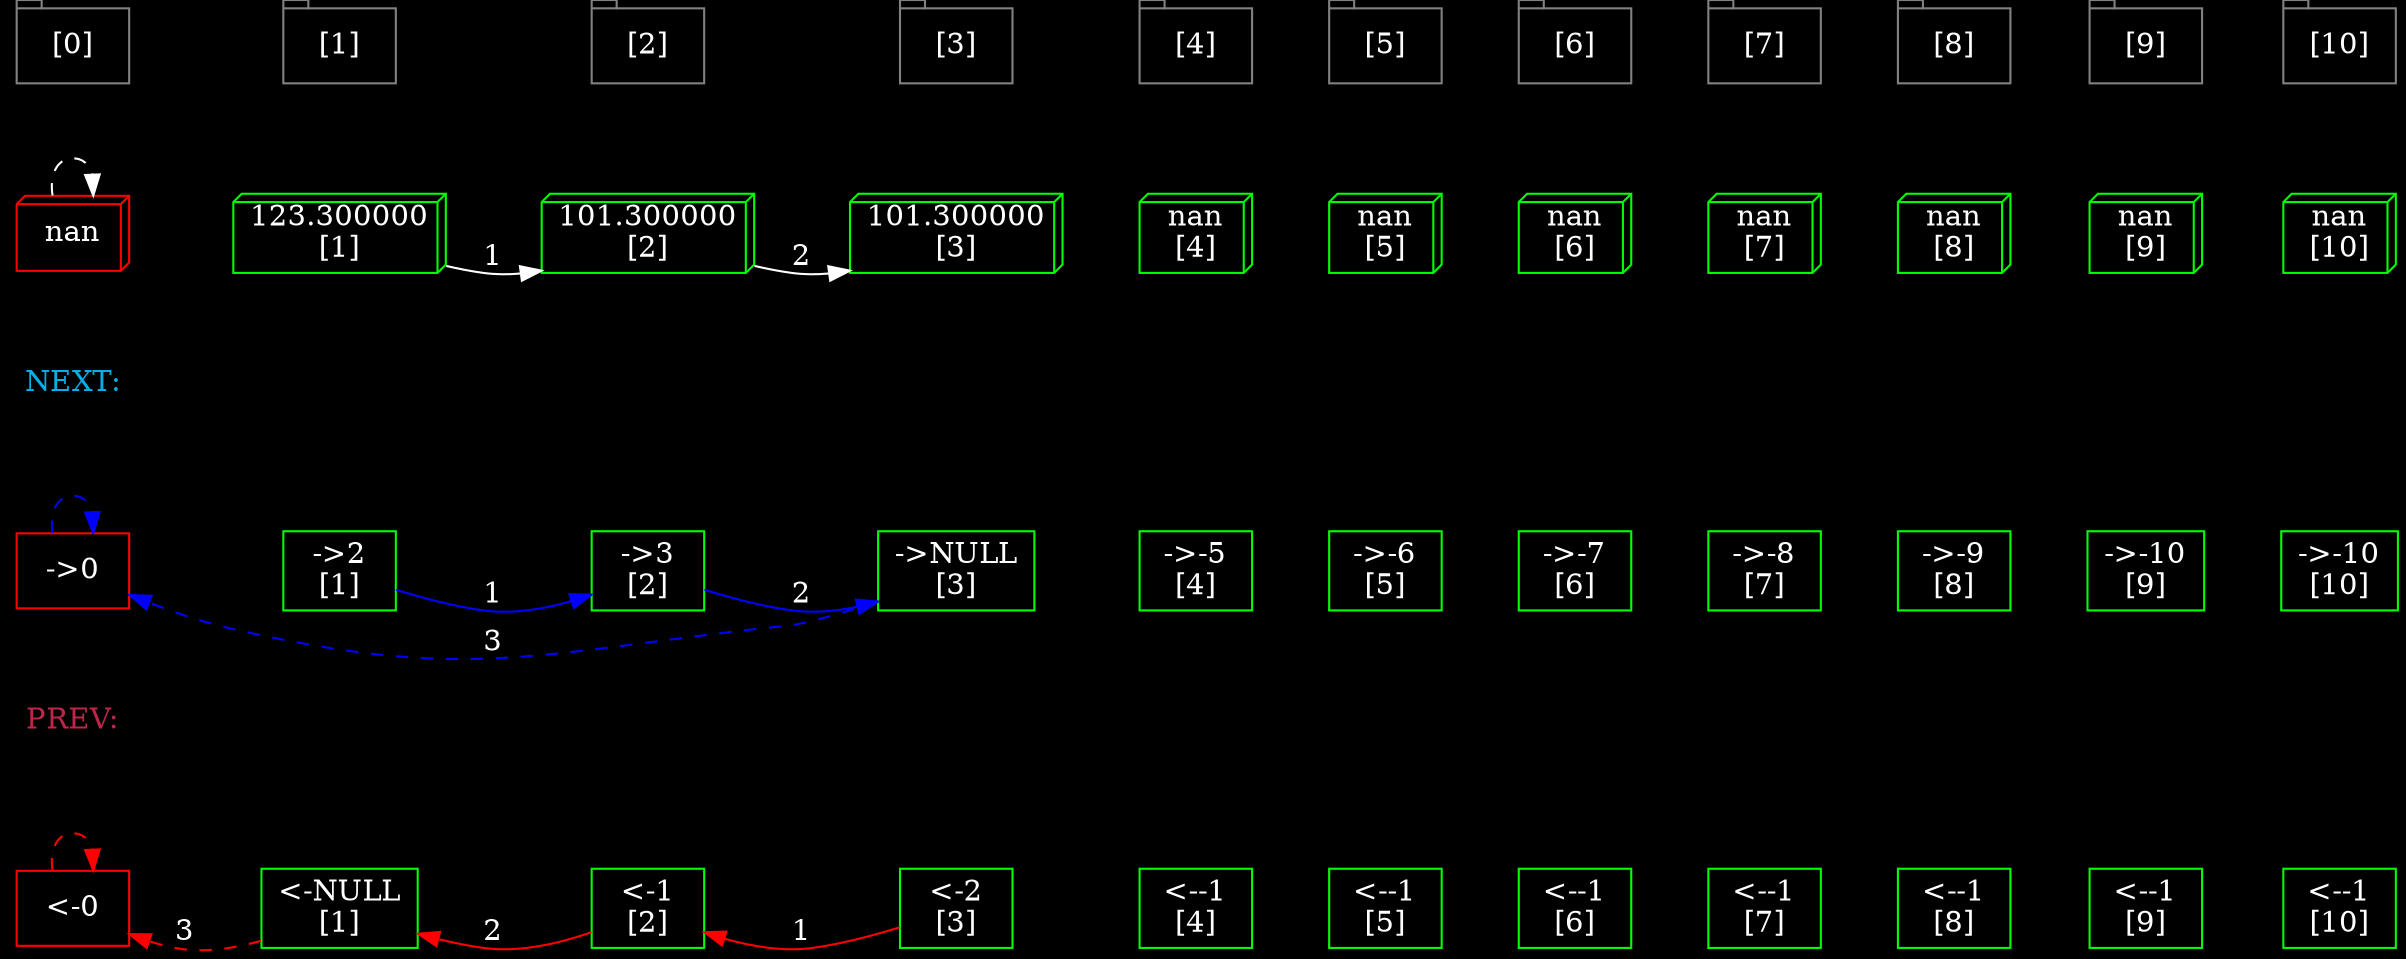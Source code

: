 digraph
{
	bgcolor="#000000";
	rankdir = LR;
	edge [style = "invis"];
	node [fontcolor = white, shape = tab, color = "#818181"];

	"[0]"->"[1]"->"[2]"->"[3]"->"[4]"->"[5]"->"[6]"->"[7]"->"[8]"->"[9]"->"[10]"->"[9]"[weight = 400];

	node [shape = "box3d", color = green];
	"[0]"->"nan";
	"nan" [color = red];
	"nan"->"123.300000
[1]"->"101.300000
[2]"->"101.300000
[3]"->"nan
[4]"->"nan
[5]"->"nan
[6]"->"nan
[7]"->"nan
[8]"->"nan
[9]"->"nan
[10]"->"nan
[10]"[weight = 400]

	{rank = same; "nan"; "[0]"}
	{rank = same; "123.300000
[1]"; "[1]"}
	{rank = same; "101.300000
[2]"; "[2]"}
	{rank = same; "101.300000
[3]"; "[3]"}
	{rank = same; "nan
[4]"; "[4]"}
	{rank = same; "nan
[5]"; "[5]"}
	{rank = same; "nan
[6]"; "[6]"}
	{rank = same; "nan
[7]"; "[7]"}
	{rank = same; "nan
[8]"; "[8]"}
	{rank = same; "nan
[9]"; "[9]"}
	{rank = same; "nan
[10]"; "[10]"}
	
	"nan"->"nan" [style = "dashed", color = white]
	"123.300000
[1]"->"101.300000
[2]" [style = "", color = white, fontcolor = white, label = "1"]
	"101.300000
[2]"->"101.300000
[3]" [style = "", color = white, fontcolor = white, label = "2"]
	
	"NEXT:" [shape=none, fontcolor = "#03afe8"];
	"nan"->"NEXT:";
	node [shape = "polygon"];
	"NEXT:"->"->0";
	"->0"[color = red];
	"->0"->"->2
[1]"->"->3
[2]"->"->NULL
[3]"->"->-5
[4]"->"->-6
[5]"->"->-7
[6]"->"->-8
[7]"->"->-9
[8]"->"->-10
[9]"->"->-10
[10]"->"->-10
[10]"[weight = 400]

	{rank = same; "NEXT:"; "[0]"}
	{rank = same; "->0"; "[0]"}
	{rank = same; "->2
[1]"; "[1]"}
	{rank = same; "->3
[2]"; "[2]"}
	{rank = same; "->NULL
[3]"; "[3]"}
	{rank = same; "->-5
[4]"; "[4]"}
	{rank = same; "->-6
[5]"; "[5]"}
	{rank = same; "->-7
[6]"; "[6]"}
	{rank = same; "->-8
[7]"; "[7]"}
	{rank = same; "->-9
[8]"; "[8]"}
	{rank = same; "->-10
[9]"; "[9]"}
	{rank = same; "->-10
[10]"; "[10]"}
	
	"->0"->"->0" [style = "dashed", color = blue]
	"->2
[1]"->"->3
[2]" [style = "", color = blue, fontcolor = white, label = "1"]
	"->3
[2]"->"->NULL
[3]" [style = "", color = blue, fontcolor = white, label = "2"]
	"->NULL
[3]"->"->0" [style = "dashed", color = blue, fontcolor = white, label = "3"]
	
	"PREV:"[shape=none, fontcolor = "#bb2649"];
	"->0"->"PREV:";
	node [shape = "polygon"];
	"PREV:"->"<-0";
	"<-0"[color=red];
	"<-0"->"<-NULL
[1]"->"<-1
[2]"->"<-2
[3]"->"<--1
[4]"->"<--1
[5]"->"<--1
[6]"->"<--1
[7]"->"<--1
[8]"->"<--1
[9]"->"<--1
[10]"->"<--1
[10]"[weight = 400]

	{rank = same; "PREV:"; "[0]"}
	{rank = same; "<-0"; "[0]"}
	{rank = same; "<-NULL
[1]"; "[1]"}
	{rank = same; "<-1
[2]"; "[2]"}
	{rank = same; "<-2
[3]"; "[3]"}
	{rank = same; "<--1
[4]"; "[4]"}
	{rank = same; "<--1
[5]"; "[5]"}
	{rank = same; "<--1
[6]"; "[6]"}
	{rank = same; "<--1
[7]"; "[7]"}
	{rank = same; "<--1
[8]"; "[8]"}
	{rank = same; "<--1
[9]"; "[9]"}
	{rank = same; "<--1
[10]"; "[10]"}
	
	"<-0"->"<-0" [style = "dashed", color = red]
	"<-NULL
[1]"->"<-0" [style = "dashed", color = red, fontcolor = white, label = "3"]
	"<-1
[2]"->"<-NULL
[1]" [style = "", color = red, fontcolor = white, label = "2"]
	"<-2
[3]"->"<-1
[2]" [style = "", color = red, fontcolor = white, label = "1"]
	
	}
